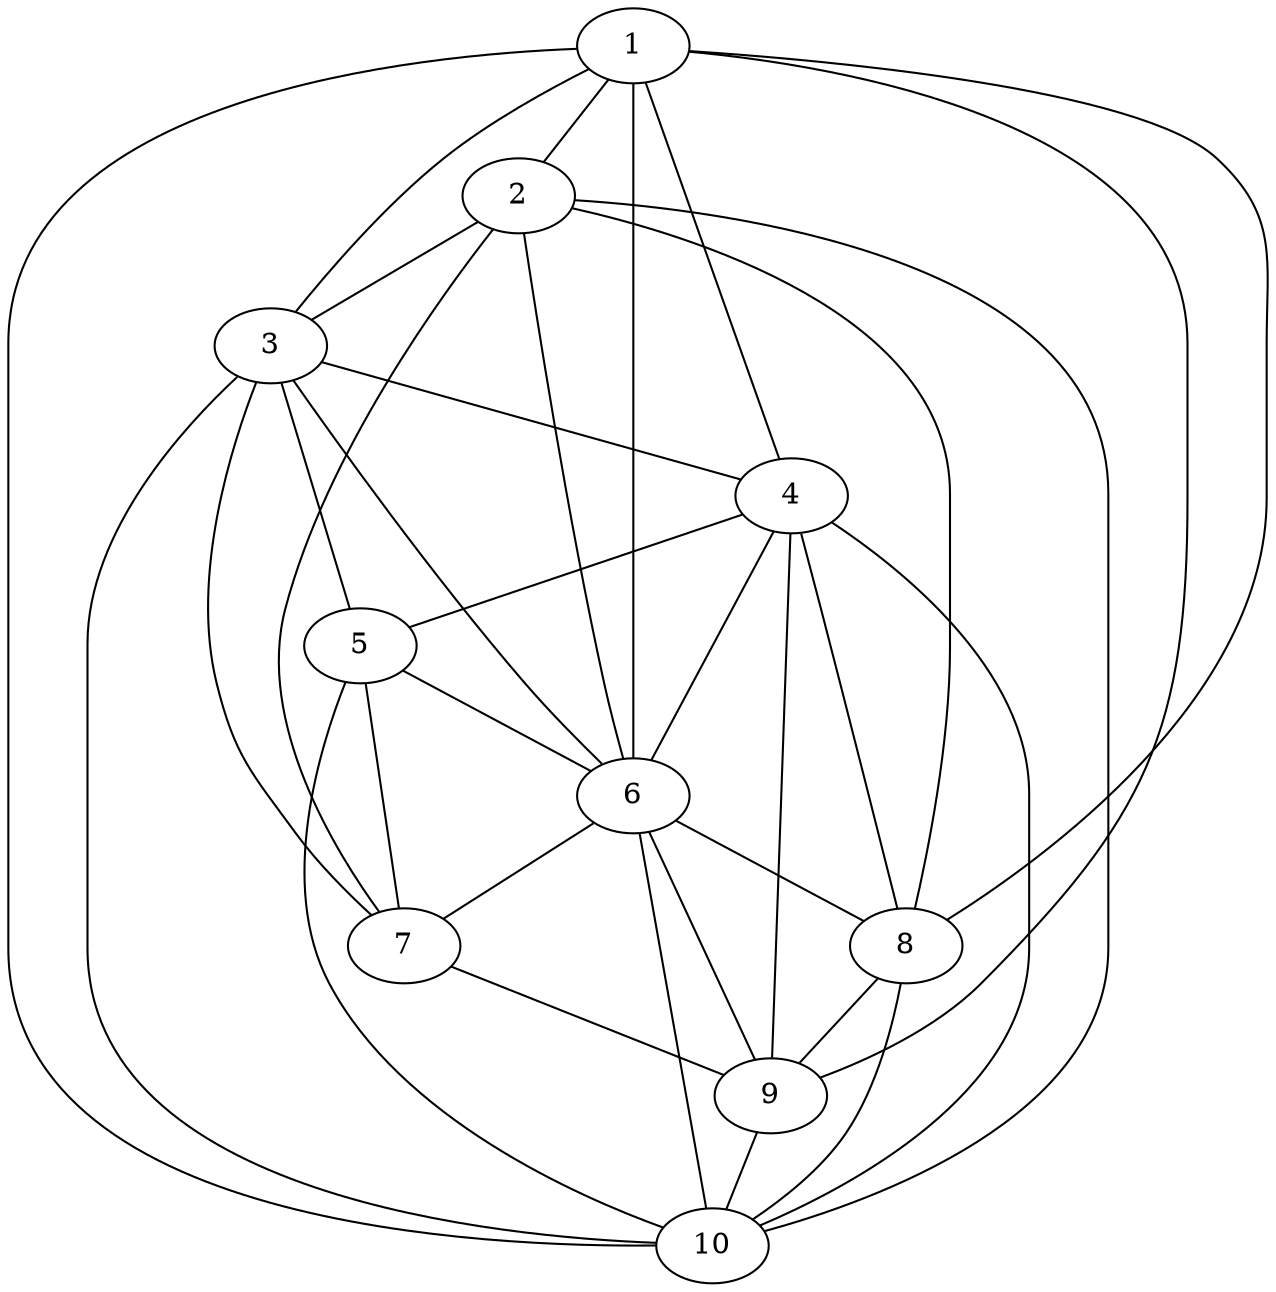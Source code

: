 graph {
1 -- 2;
1 -- 3;
1 -- 6;
1 -- 8;
1 -- 9;
1 -- 10;
2 -- 3;
2 -- 6;
2 -- 8;
2 -- 10;
3 -- 4;
3 -- 10;
1 -- 4;
4 -- 6;
4 -- 8;
4 -- 9;
4 -- 10;
3 -- 5;
4 -- 5;
5 -- 6;
5 -- 7;
3 -- 6;
6 -- 8;
6 -- 9;
6 -- 10;
2 -- 7;
3 -- 7;
6 -- 7;
7 -- 9;
8 -- 10;
8 -- 9;
9 -- 10;
5 -- 10;
}
